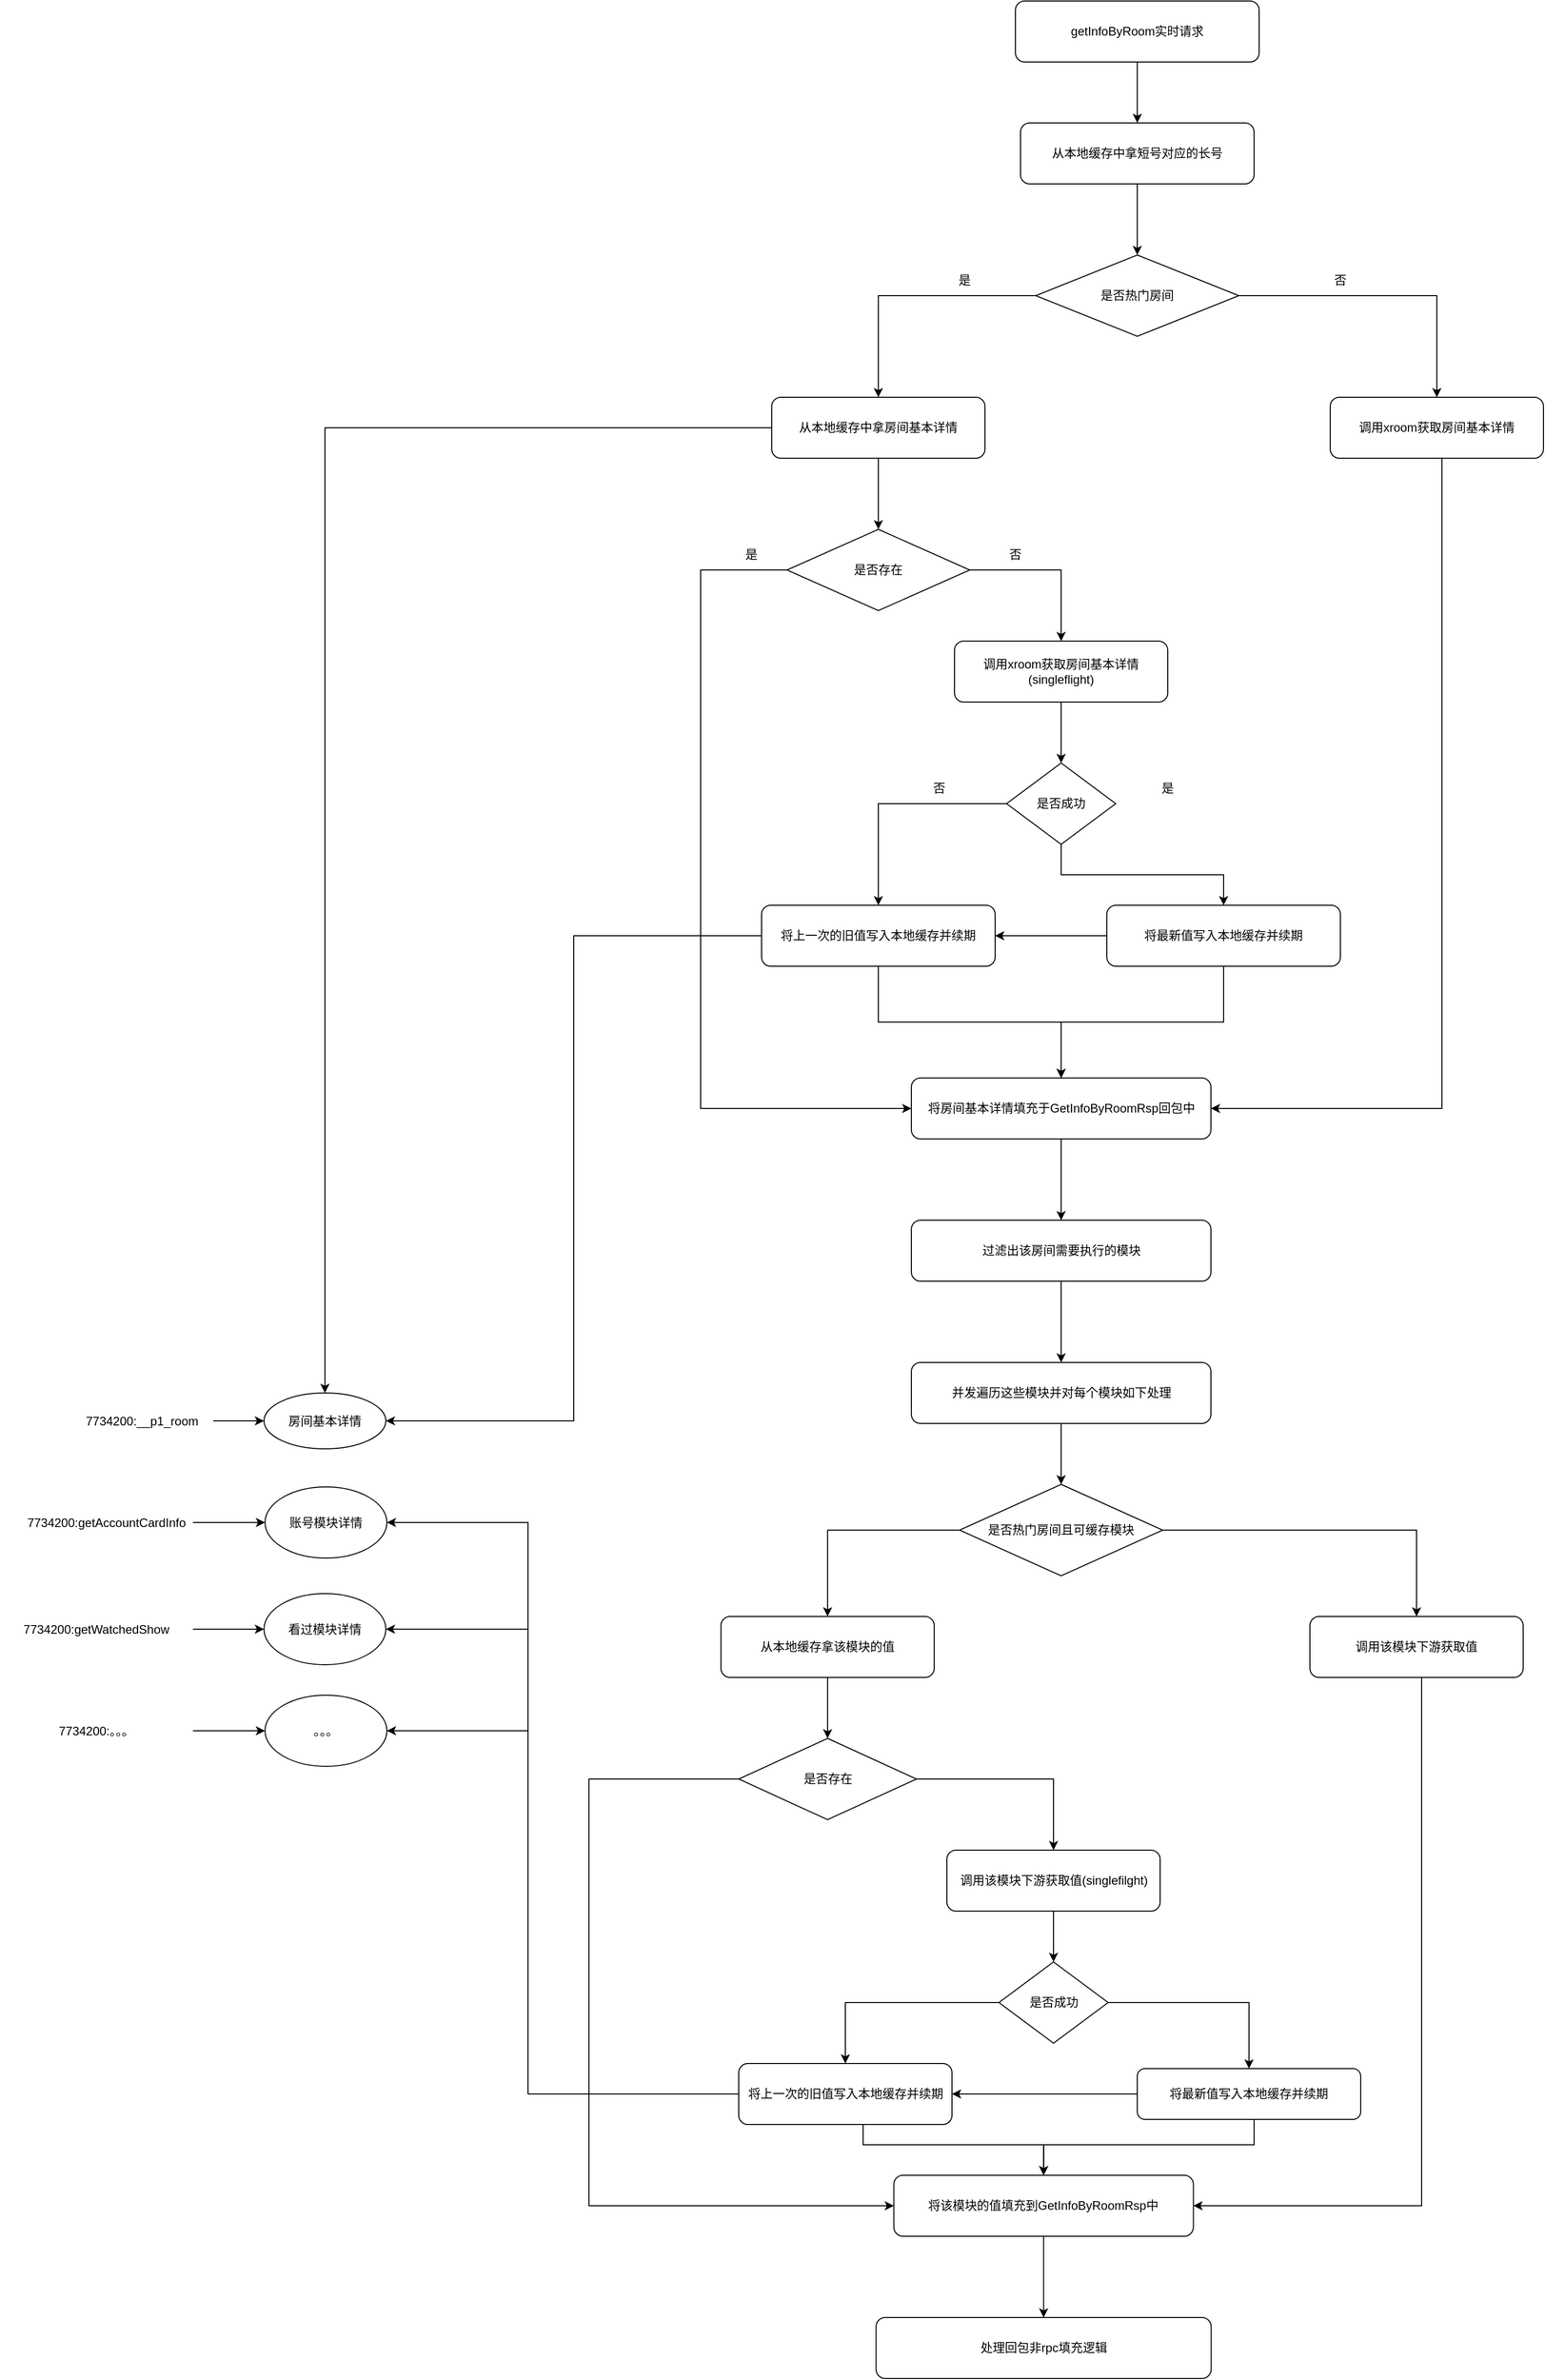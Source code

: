 <mxfile version="26.0.16">
  <diagram name="第 1 页" id="4KdP5ctYv50nH8HlW69x">
    <mxGraphModel dx="1242" dy="785" grid="1" gridSize="10" guides="1" tooltips="1" connect="1" arrows="1" fold="1" page="1" pageScale="1" pageWidth="827" pageHeight="1169" math="0" shadow="0">
      <root>
        <mxCell id="0" />
        <mxCell id="1" parent="0" />
        <mxCell id="sVUlzI-JTvnf4CIOHbn--54" style="edgeStyle=orthogonalEdgeStyle;rounded=0;orthogonalLoop=1;jettySize=auto;html=1;" edge="1" parent="1" source="sVUlzI-JTvnf4CIOHbn--2" target="sVUlzI-JTvnf4CIOHbn--3">
          <mxGeometry relative="1" as="geometry" />
        </mxCell>
        <mxCell id="sVUlzI-JTvnf4CIOHbn--2" value="getInfoByRoom实时请求" style="rounded=1;whiteSpace=wrap;html=1;" vertex="1" parent="1">
          <mxGeometry x="1680" y="120" width="240" height="60" as="geometry" />
        </mxCell>
        <mxCell id="sVUlzI-JTvnf4CIOHbn--55" style="edgeStyle=orthogonalEdgeStyle;rounded=0;orthogonalLoop=1;jettySize=auto;html=1;entryX=0.5;entryY=0;entryDx=0;entryDy=0;" edge="1" parent="1" source="sVUlzI-JTvnf4CIOHbn--3" target="sVUlzI-JTvnf4CIOHbn--5">
          <mxGeometry relative="1" as="geometry" />
        </mxCell>
        <mxCell id="sVUlzI-JTvnf4CIOHbn--3" value="从本地缓存中拿短号对应的长号" style="rounded=1;whiteSpace=wrap;html=1;" vertex="1" parent="1">
          <mxGeometry x="1685" y="240" width="230" height="60" as="geometry" />
        </mxCell>
        <mxCell id="sVUlzI-JTvnf4CIOHbn--7" style="edgeStyle=orthogonalEdgeStyle;rounded=0;orthogonalLoop=1;jettySize=auto;html=1;" edge="1" parent="1" source="sVUlzI-JTvnf4CIOHbn--4">
          <mxGeometry relative="1" as="geometry">
            <mxPoint x="1545" y="640" as="targetPoint" />
          </mxGeometry>
        </mxCell>
        <mxCell id="sVUlzI-JTvnf4CIOHbn--93" style="edgeStyle=orthogonalEdgeStyle;rounded=0;orthogonalLoop=1;jettySize=auto;html=1;exitX=0;exitY=0.5;exitDx=0;exitDy=0;entryX=0.5;entryY=0;entryDx=0;entryDy=0;" edge="1" parent="1" source="sVUlzI-JTvnf4CIOHbn--4" target="sVUlzI-JTvnf4CIOHbn--65">
          <mxGeometry relative="1" as="geometry" />
        </mxCell>
        <mxCell id="sVUlzI-JTvnf4CIOHbn--4" value="从本地缓存中拿房间基本详情" style="rounded=1;whiteSpace=wrap;html=1;" vertex="1" parent="1">
          <mxGeometry x="1440" y="510" width="210" height="60" as="geometry" />
        </mxCell>
        <mxCell id="sVUlzI-JTvnf4CIOHbn--52" style="edgeStyle=orthogonalEdgeStyle;rounded=0;orthogonalLoop=1;jettySize=auto;html=1;entryX=0.5;entryY=0;entryDx=0;entryDy=0;" edge="1" parent="1" source="sVUlzI-JTvnf4CIOHbn--5" target="sVUlzI-JTvnf4CIOHbn--4">
          <mxGeometry relative="1" as="geometry" />
        </mxCell>
        <mxCell id="sVUlzI-JTvnf4CIOHbn--53" style="edgeStyle=orthogonalEdgeStyle;rounded=0;orthogonalLoop=1;jettySize=auto;html=1;" edge="1" parent="1" source="sVUlzI-JTvnf4CIOHbn--5" target="sVUlzI-JTvnf4CIOHbn--6">
          <mxGeometry relative="1" as="geometry" />
        </mxCell>
        <mxCell id="sVUlzI-JTvnf4CIOHbn--5" value="是否热门房间" style="rhombus;whiteSpace=wrap;html=1;" vertex="1" parent="1">
          <mxGeometry x="1700" y="370" width="200" height="80" as="geometry" />
        </mxCell>
        <mxCell id="sVUlzI-JTvnf4CIOHbn--24" style="edgeStyle=orthogonalEdgeStyle;rounded=0;orthogonalLoop=1;jettySize=auto;html=1;entryX=1;entryY=0.5;entryDx=0;entryDy=0;" edge="1" parent="1" source="sVUlzI-JTvnf4CIOHbn--6" target="sVUlzI-JTvnf4CIOHbn--9">
          <mxGeometry relative="1" as="geometry">
            <Array as="points">
              <mxPoint x="2100" y="1210" />
            </Array>
          </mxGeometry>
        </mxCell>
        <mxCell id="sVUlzI-JTvnf4CIOHbn--6" value="调用xroom获取房间基本详情" style="rounded=1;whiteSpace=wrap;html=1;" vertex="1" parent="1">
          <mxGeometry x="1990" y="510" width="210" height="60" as="geometry" />
        </mxCell>
        <mxCell id="sVUlzI-JTvnf4CIOHbn--22" style="edgeStyle=orthogonalEdgeStyle;rounded=0;orthogonalLoop=1;jettySize=auto;html=1;entryX=0.5;entryY=0;entryDx=0;entryDy=0;" edge="1" parent="1" source="sVUlzI-JTvnf4CIOHbn--8" target="sVUlzI-JTvnf4CIOHbn--10">
          <mxGeometry relative="1" as="geometry">
            <Array as="points">
              <mxPoint x="1725" y="680" />
            </Array>
          </mxGeometry>
        </mxCell>
        <mxCell id="sVUlzI-JTvnf4CIOHbn--23" style="edgeStyle=orthogonalEdgeStyle;rounded=0;orthogonalLoop=1;jettySize=auto;html=1;entryX=0;entryY=0.5;entryDx=0;entryDy=0;" edge="1" parent="1" source="sVUlzI-JTvnf4CIOHbn--8" target="sVUlzI-JTvnf4CIOHbn--9">
          <mxGeometry relative="1" as="geometry">
            <Array as="points">
              <mxPoint x="1370" y="680" />
              <mxPoint x="1370" y="1210" />
            </Array>
          </mxGeometry>
        </mxCell>
        <mxCell id="sVUlzI-JTvnf4CIOHbn--8" value="是否存在" style="rhombus;whiteSpace=wrap;html=1;" vertex="1" parent="1">
          <mxGeometry x="1455" y="640" width="180" height="80" as="geometry" />
        </mxCell>
        <mxCell id="sVUlzI-JTvnf4CIOHbn--25" style="edgeStyle=orthogonalEdgeStyle;rounded=0;orthogonalLoop=1;jettySize=auto;html=1;" edge="1" parent="1" source="sVUlzI-JTvnf4CIOHbn--9">
          <mxGeometry relative="1" as="geometry">
            <mxPoint x="1725" y="1320" as="targetPoint" />
          </mxGeometry>
        </mxCell>
        <mxCell id="sVUlzI-JTvnf4CIOHbn--9" value="将房间基本详情填充于GetInfoByRoomRsp回包中" style="rounded=1;whiteSpace=wrap;html=1;" vertex="1" parent="1">
          <mxGeometry x="1577.5" y="1180" width="295" height="60" as="geometry" />
        </mxCell>
        <mxCell id="sVUlzI-JTvnf4CIOHbn--13" style="edgeStyle=orthogonalEdgeStyle;rounded=0;orthogonalLoop=1;jettySize=auto;html=1;" edge="1" parent="1" source="sVUlzI-JTvnf4CIOHbn--10">
          <mxGeometry relative="1" as="geometry">
            <mxPoint x="1725" y="870" as="targetPoint" />
          </mxGeometry>
        </mxCell>
        <mxCell id="sVUlzI-JTvnf4CIOHbn--10" value="调用xroom获取房间基本详情(singleflight)" style="rounded=1;whiteSpace=wrap;html=1;" vertex="1" parent="1">
          <mxGeometry x="1620" y="750" width="210" height="60" as="geometry" />
        </mxCell>
        <mxCell id="sVUlzI-JTvnf4CIOHbn--17" style="edgeStyle=orthogonalEdgeStyle;rounded=0;orthogonalLoop=1;jettySize=auto;html=1;exitX=0;exitY=0.5;exitDx=0;exitDy=0;entryX=0.5;entryY=0;entryDx=0;entryDy=0;" edge="1" parent="1" source="sVUlzI-JTvnf4CIOHbn--14" target="sVUlzI-JTvnf4CIOHbn--16">
          <mxGeometry relative="1" as="geometry" />
        </mxCell>
        <mxCell id="sVUlzI-JTvnf4CIOHbn--18" style="edgeStyle=orthogonalEdgeStyle;rounded=0;orthogonalLoop=1;jettySize=auto;html=1;entryX=0.5;entryY=0;entryDx=0;entryDy=0;" edge="1" parent="1" source="sVUlzI-JTvnf4CIOHbn--14" target="sVUlzI-JTvnf4CIOHbn--15">
          <mxGeometry relative="1" as="geometry" />
        </mxCell>
        <mxCell id="sVUlzI-JTvnf4CIOHbn--14" value="是否成功" style="rhombus;whiteSpace=wrap;html=1;" vertex="1" parent="1">
          <mxGeometry x="1671.25" y="870" width="107.5" height="80" as="geometry" />
        </mxCell>
        <mxCell id="sVUlzI-JTvnf4CIOHbn--20" style="edgeStyle=orthogonalEdgeStyle;rounded=0;orthogonalLoop=1;jettySize=auto;html=1;entryX=0.5;entryY=0;entryDx=0;entryDy=0;" edge="1" parent="1" source="sVUlzI-JTvnf4CIOHbn--15" target="sVUlzI-JTvnf4CIOHbn--9">
          <mxGeometry relative="1" as="geometry" />
        </mxCell>
        <mxCell id="sVUlzI-JTvnf4CIOHbn--108" style="edgeStyle=orthogonalEdgeStyle;rounded=0;orthogonalLoop=1;jettySize=auto;html=1;entryX=1;entryY=0.5;entryDx=0;entryDy=0;" edge="1" parent="1" source="sVUlzI-JTvnf4CIOHbn--15" target="sVUlzI-JTvnf4CIOHbn--16">
          <mxGeometry relative="1" as="geometry" />
        </mxCell>
        <mxCell id="sVUlzI-JTvnf4CIOHbn--15" value="将最新值写入本地缓存并续期" style="rounded=1;whiteSpace=wrap;html=1;" vertex="1" parent="1">
          <mxGeometry x="1770" y="1010" width="230" height="60" as="geometry" />
        </mxCell>
        <mxCell id="sVUlzI-JTvnf4CIOHbn--19" style="edgeStyle=orthogonalEdgeStyle;rounded=0;orthogonalLoop=1;jettySize=auto;html=1;entryX=0.5;entryY=0;entryDx=0;entryDy=0;" edge="1" parent="1" source="sVUlzI-JTvnf4CIOHbn--16" target="sVUlzI-JTvnf4CIOHbn--9">
          <mxGeometry relative="1" as="geometry" />
        </mxCell>
        <mxCell id="sVUlzI-JTvnf4CIOHbn--107" style="edgeStyle=orthogonalEdgeStyle;rounded=0;orthogonalLoop=1;jettySize=auto;html=1;entryX=1;entryY=0.5;entryDx=0;entryDy=0;" edge="1" parent="1" source="sVUlzI-JTvnf4CIOHbn--16" target="sVUlzI-JTvnf4CIOHbn--65">
          <mxGeometry relative="1" as="geometry" />
        </mxCell>
        <mxCell id="sVUlzI-JTvnf4CIOHbn--16" value="将上一次的旧值写入本地缓存并续期" style="rounded=1;whiteSpace=wrap;html=1;" vertex="1" parent="1">
          <mxGeometry x="1430" y="1010" width="230" height="60" as="geometry" />
        </mxCell>
        <mxCell id="sVUlzI-JTvnf4CIOHbn--27" style="edgeStyle=orthogonalEdgeStyle;rounded=0;orthogonalLoop=1;jettySize=auto;html=1;exitX=0.5;exitY=1;exitDx=0;exitDy=0;" edge="1" parent="1" source="sVUlzI-JTvnf4CIOHbn--26">
          <mxGeometry relative="1" as="geometry">
            <mxPoint x="1725" y="1460" as="targetPoint" />
          </mxGeometry>
        </mxCell>
        <mxCell id="sVUlzI-JTvnf4CIOHbn--26" value="过滤出该房间需要执行的模块" style="rounded=1;whiteSpace=wrap;html=1;" vertex="1" parent="1">
          <mxGeometry x="1577.5" y="1320" width="295" height="60" as="geometry" />
        </mxCell>
        <mxCell id="sVUlzI-JTvnf4CIOHbn--29" style="edgeStyle=orthogonalEdgeStyle;rounded=0;orthogonalLoop=1;jettySize=auto;html=1;" edge="1" parent="1" source="sVUlzI-JTvnf4CIOHbn--28">
          <mxGeometry relative="1" as="geometry">
            <mxPoint x="1725" y="1580" as="targetPoint" />
          </mxGeometry>
        </mxCell>
        <mxCell id="sVUlzI-JTvnf4CIOHbn--28" value="并发遍历这些模块并对每个模块如下处理" style="rounded=1;whiteSpace=wrap;html=1;" vertex="1" parent="1">
          <mxGeometry x="1577.5" y="1460" width="295" height="60" as="geometry" />
        </mxCell>
        <mxCell id="sVUlzI-JTvnf4CIOHbn--50" style="edgeStyle=orthogonalEdgeStyle;rounded=0;orthogonalLoop=1;jettySize=auto;html=1;exitX=0;exitY=0.5;exitDx=0;exitDy=0;entryX=0.5;entryY=0;entryDx=0;entryDy=0;" edge="1" parent="1" source="sVUlzI-JTvnf4CIOHbn--30" target="sVUlzI-JTvnf4CIOHbn--31">
          <mxGeometry relative="1" as="geometry" />
        </mxCell>
        <mxCell id="sVUlzI-JTvnf4CIOHbn--51" style="edgeStyle=orthogonalEdgeStyle;rounded=0;orthogonalLoop=1;jettySize=auto;html=1;entryX=0.5;entryY=0;entryDx=0;entryDy=0;" edge="1" parent="1" source="sVUlzI-JTvnf4CIOHbn--30" target="sVUlzI-JTvnf4CIOHbn--35">
          <mxGeometry relative="1" as="geometry" />
        </mxCell>
        <mxCell id="sVUlzI-JTvnf4CIOHbn--30" value="是否热门房间且可缓存模块" style="rhombus;whiteSpace=wrap;html=1;" vertex="1" parent="1">
          <mxGeometry x="1625" y="1580" width="200" height="90" as="geometry" />
        </mxCell>
        <mxCell id="sVUlzI-JTvnf4CIOHbn--33" style="edgeStyle=orthogonalEdgeStyle;rounded=0;orthogonalLoop=1;jettySize=auto;html=1;entryX=0.5;entryY=0;entryDx=0;entryDy=0;" edge="1" parent="1" source="sVUlzI-JTvnf4CIOHbn--31" target="sVUlzI-JTvnf4CIOHbn--32">
          <mxGeometry relative="1" as="geometry" />
        </mxCell>
        <mxCell id="sVUlzI-JTvnf4CIOHbn--31" value="从本地缓存拿该模块的值" style="rounded=1;whiteSpace=wrap;html=1;" vertex="1" parent="1">
          <mxGeometry x="1390" y="1710" width="210" height="60" as="geometry" />
        </mxCell>
        <mxCell id="sVUlzI-JTvnf4CIOHbn--48" style="edgeStyle=orthogonalEdgeStyle;rounded=0;orthogonalLoop=1;jettySize=auto;html=1;entryX=0;entryY=0.5;entryDx=0;entryDy=0;" edge="1" parent="1" source="sVUlzI-JTvnf4CIOHbn--32" target="sVUlzI-JTvnf4CIOHbn--34">
          <mxGeometry relative="1" as="geometry">
            <Array as="points">
              <mxPoint x="1260" y="1870" />
              <mxPoint x="1260" y="2290" />
            </Array>
          </mxGeometry>
        </mxCell>
        <mxCell id="sVUlzI-JTvnf4CIOHbn--49" style="edgeStyle=orthogonalEdgeStyle;rounded=0;orthogonalLoop=1;jettySize=auto;html=1;entryX=0.5;entryY=0;entryDx=0;entryDy=0;" edge="1" parent="1" source="sVUlzI-JTvnf4CIOHbn--32" target="sVUlzI-JTvnf4CIOHbn--36">
          <mxGeometry relative="1" as="geometry" />
        </mxCell>
        <mxCell id="sVUlzI-JTvnf4CIOHbn--32" value="是否存在" style="rhombus;whiteSpace=wrap;html=1;" vertex="1" parent="1">
          <mxGeometry x="1407.5" y="1830" width="175" height="80" as="geometry" />
        </mxCell>
        <mxCell id="sVUlzI-JTvnf4CIOHbn--41" style="edgeStyle=orthogonalEdgeStyle;rounded=0;orthogonalLoop=1;jettySize=auto;html=1;entryX=0.5;entryY=0;entryDx=0;entryDy=0;" edge="1" parent="1" source="sVUlzI-JTvnf4CIOHbn--34" target="sVUlzI-JTvnf4CIOHbn--40">
          <mxGeometry relative="1" as="geometry" />
        </mxCell>
        <mxCell id="sVUlzI-JTvnf4CIOHbn--34" value="将该模块的值填充到GetInfoByRoomRsp中" style="rounded=1;whiteSpace=wrap;html=1;" vertex="1" parent="1">
          <mxGeometry x="1560.25" y="2260" width="295" height="60" as="geometry" />
        </mxCell>
        <mxCell id="sVUlzI-JTvnf4CIOHbn--47" style="edgeStyle=orthogonalEdgeStyle;rounded=0;orthogonalLoop=1;jettySize=auto;html=1;entryX=1;entryY=0.5;entryDx=0;entryDy=0;" edge="1" parent="1" source="sVUlzI-JTvnf4CIOHbn--35" target="sVUlzI-JTvnf4CIOHbn--34">
          <mxGeometry relative="1" as="geometry">
            <Array as="points">
              <mxPoint x="2080" y="2290" />
            </Array>
          </mxGeometry>
        </mxCell>
        <mxCell id="sVUlzI-JTvnf4CIOHbn--35" value="调用该模块下游获取值" style="rounded=1;whiteSpace=wrap;html=1;" vertex="1" parent="1">
          <mxGeometry x="1970" y="1710" width="210" height="60" as="geometry" />
        </mxCell>
        <mxCell id="sVUlzI-JTvnf4CIOHbn--44" style="edgeStyle=orthogonalEdgeStyle;rounded=0;orthogonalLoop=1;jettySize=auto;html=1;exitX=0.5;exitY=1;exitDx=0;exitDy=0;entryX=0.5;entryY=0;entryDx=0;entryDy=0;" edge="1" parent="1" source="sVUlzI-JTvnf4CIOHbn--36" target="sVUlzI-JTvnf4CIOHbn--37">
          <mxGeometry relative="1" as="geometry" />
        </mxCell>
        <mxCell id="sVUlzI-JTvnf4CIOHbn--36" value="调用该模块下游获取值(singlefilght)" style="rounded=1;whiteSpace=wrap;html=1;" vertex="1" parent="1">
          <mxGeometry x="1612.5" y="1940" width="210" height="60" as="geometry" />
        </mxCell>
        <mxCell id="sVUlzI-JTvnf4CIOHbn--45" style="edgeStyle=orthogonalEdgeStyle;rounded=0;orthogonalLoop=1;jettySize=auto;html=1;entryX=0.5;entryY=0;entryDx=0;entryDy=0;" edge="1" parent="1" source="sVUlzI-JTvnf4CIOHbn--37" target="sVUlzI-JTvnf4CIOHbn--38">
          <mxGeometry relative="1" as="geometry" />
        </mxCell>
        <mxCell id="sVUlzI-JTvnf4CIOHbn--46" style="edgeStyle=orthogonalEdgeStyle;rounded=0;orthogonalLoop=1;jettySize=auto;html=1;entryX=0.5;entryY=0;entryDx=0;entryDy=0;" edge="1" parent="1" source="sVUlzI-JTvnf4CIOHbn--37" target="sVUlzI-JTvnf4CIOHbn--39">
          <mxGeometry relative="1" as="geometry" />
        </mxCell>
        <mxCell id="sVUlzI-JTvnf4CIOHbn--37" value="是否成功" style="rhombus;whiteSpace=wrap;html=1;" vertex="1" parent="1">
          <mxGeometry x="1663.75" y="2050" width="107.5" height="80" as="geometry" />
        </mxCell>
        <mxCell id="sVUlzI-JTvnf4CIOHbn--42" style="edgeStyle=orthogonalEdgeStyle;rounded=0;orthogonalLoop=1;jettySize=auto;html=1;exitX=0.5;exitY=1;exitDx=0;exitDy=0;entryX=0.5;entryY=0;entryDx=0;entryDy=0;" edge="1" parent="1" source="sVUlzI-JTvnf4CIOHbn--38" target="sVUlzI-JTvnf4CIOHbn--34">
          <mxGeometry relative="1" as="geometry">
            <Array as="points">
              <mxPoint x="1530" y="2230" />
              <mxPoint x="1708" y="2230" />
            </Array>
          </mxGeometry>
        </mxCell>
        <mxCell id="sVUlzI-JTvnf4CIOHbn--106" style="edgeStyle=orthogonalEdgeStyle;rounded=0;orthogonalLoop=1;jettySize=auto;html=1;entryX=1;entryY=0.5;entryDx=0;entryDy=0;" edge="1" parent="1" source="sVUlzI-JTvnf4CIOHbn--38" target="sVUlzI-JTvnf4CIOHbn--69">
          <mxGeometry relative="1" as="geometry">
            <Array as="points">
              <mxPoint x="1200" y="2180" />
              <mxPoint x="1200" y="1618" />
            </Array>
          </mxGeometry>
        </mxCell>
        <mxCell id="sVUlzI-JTvnf4CIOHbn--109" style="edgeStyle=orthogonalEdgeStyle;rounded=0;orthogonalLoop=1;jettySize=auto;html=1;entryX=1;entryY=0.5;entryDx=0;entryDy=0;" edge="1" parent="1" source="sVUlzI-JTvnf4CIOHbn--38" target="sVUlzI-JTvnf4CIOHbn--70">
          <mxGeometry relative="1" as="geometry">
            <Array as="points">
              <mxPoint x="1200" y="2180" />
              <mxPoint x="1200" y="1723" />
            </Array>
          </mxGeometry>
        </mxCell>
        <mxCell id="sVUlzI-JTvnf4CIOHbn--110" style="edgeStyle=orthogonalEdgeStyle;rounded=0;orthogonalLoop=1;jettySize=auto;html=1;entryX=1;entryY=0.5;entryDx=0;entryDy=0;" edge="1" parent="1" source="sVUlzI-JTvnf4CIOHbn--38" target="sVUlzI-JTvnf4CIOHbn--75">
          <mxGeometry relative="1" as="geometry">
            <Array as="points">
              <mxPoint x="1200" y="2180" />
              <mxPoint x="1200" y="1823" />
            </Array>
          </mxGeometry>
        </mxCell>
        <mxCell id="sVUlzI-JTvnf4CIOHbn--38" value="将上一次的旧值写入本地缓存并续期" style="rounded=1;whiteSpace=wrap;html=1;" vertex="1" parent="1">
          <mxGeometry x="1407.5" y="2150" width="210" height="60" as="geometry" />
        </mxCell>
        <mxCell id="sVUlzI-JTvnf4CIOHbn--43" style="edgeStyle=orthogonalEdgeStyle;rounded=0;orthogonalLoop=1;jettySize=auto;html=1;entryX=0.5;entryY=0;entryDx=0;entryDy=0;" edge="1" parent="1" source="sVUlzI-JTvnf4CIOHbn--39" target="sVUlzI-JTvnf4CIOHbn--34">
          <mxGeometry relative="1" as="geometry">
            <Array as="points">
              <mxPoint x="1915" y="2230" />
              <mxPoint x="1708" y="2230" />
            </Array>
          </mxGeometry>
        </mxCell>
        <mxCell id="sVUlzI-JTvnf4CIOHbn--105" style="edgeStyle=orthogonalEdgeStyle;rounded=0;orthogonalLoop=1;jettySize=auto;html=1;entryX=1;entryY=0.5;entryDx=0;entryDy=0;" edge="1" parent="1" source="sVUlzI-JTvnf4CIOHbn--39" target="sVUlzI-JTvnf4CIOHbn--38">
          <mxGeometry relative="1" as="geometry" />
        </mxCell>
        <mxCell id="sVUlzI-JTvnf4CIOHbn--39" value="将最新值写入本地缓存并续期" style="rounded=1;whiteSpace=wrap;html=1;" vertex="1" parent="1">
          <mxGeometry x="1800" y="2155" width="220" height="50" as="geometry" />
        </mxCell>
        <mxCell id="sVUlzI-JTvnf4CIOHbn--40" value="处理回包非rpc填充逻辑" style="rounded=1;whiteSpace=wrap;html=1;" vertex="1" parent="1">
          <mxGeometry x="1542.75" y="2400" width="330" height="60" as="geometry" />
        </mxCell>
        <mxCell id="sVUlzI-JTvnf4CIOHbn--56" value="是" style="text;strokeColor=none;align=center;fillColor=none;html=1;verticalAlign=middle;whiteSpace=wrap;rounded=0;" vertex="1" parent="1">
          <mxGeometry x="1600" y="380" width="60" height="30" as="geometry" />
        </mxCell>
        <mxCell id="sVUlzI-JTvnf4CIOHbn--57" value="否" style="text;strokeColor=none;align=center;fillColor=none;html=1;verticalAlign=middle;whiteSpace=wrap;rounded=0;" vertex="1" parent="1">
          <mxGeometry x="1970" y="380" width="60" height="30" as="geometry" />
        </mxCell>
        <mxCell id="sVUlzI-JTvnf4CIOHbn--58" value="是" style="text;strokeColor=none;align=center;fillColor=none;html=1;verticalAlign=middle;whiteSpace=wrap;rounded=0;" vertex="1" parent="1">
          <mxGeometry x="1390" y="650" width="60" height="30" as="geometry" />
        </mxCell>
        <mxCell id="sVUlzI-JTvnf4CIOHbn--59" value="否" style="text;strokeColor=none;align=center;fillColor=none;html=1;verticalAlign=middle;whiteSpace=wrap;rounded=0;" vertex="1" parent="1">
          <mxGeometry x="1650" y="650" width="60" height="30" as="geometry" />
        </mxCell>
        <mxCell id="sVUlzI-JTvnf4CIOHbn--60" value="否" style="text;strokeColor=none;align=center;fillColor=none;html=1;verticalAlign=middle;whiteSpace=wrap;rounded=0;" vertex="1" parent="1">
          <mxGeometry x="1575" y="880" width="60" height="30" as="geometry" />
        </mxCell>
        <mxCell id="sVUlzI-JTvnf4CIOHbn--61" value="是" style="text;strokeColor=none;align=center;fillColor=none;html=1;verticalAlign=middle;whiteSpace=wrap;rounded=0;" vertex="1" parent="1">
          <mxGeometry x="1800" y="880" width="60" height="30" as="geometry" />
        </mxCell>
        <mxCell id="sVUlzI-JTvnf4CIOHbn--77" value="" style="group" vertex="1" connectable="0" parent="1">
          <mxGeometry x="680" y="1490" width="381" height="367.5" as="geometry" />
        </mxCell>
        <mxCell id="sVUlzI-JTvnf4CIOHbn--66" style="edgeStyle=orthogonalEdgeStyle;rounded=0;orthogonalLoop=1;jettySize=auto;html=1;" edge="1" parent="sVUlzI-JTvnf4CIOHbn--77" source="sVUlzI-JTvnf4CIOHbn--62" target="sVUlzI-JTvnf4CIOHbn--65">
          <mxGeometry relative="1" as="geometry" />
        </mxCell>
        <mxCell id="sVUlzI-JTvnf4CIOHbn--62" value="7734200:__p1_room" style="text;strokeColor=none;align=center;fillColor=none;html=1;verticalAlign=middle;whiteSpace=wrap;rounded=0;" vertex="1" parent="sVUlzI-JTvnf4CIOHbn--77">
          <mxGeometry x="70" y="12.5" width="140" height="30" as="geometry" />
        </mxCell>
        <mxCell id="sVUlzI-JTvnf4CIOHbn--65" value="房间基本详情" style="ellipse;whiteSpace=wrap;html=1;" vertex="1" parent="sVUlzI-JTvnf4CIOHbn--77">
          <mxGeometry x="260" width="120" height="55" as="geometry" />
        </mxCell>
        <mxCell id="sVUlzI-JTvnf4CIOHbn--72" style="edgeStyle=orthogonalEdgeStyle;rounded=0;orthogonalLoop=1;jettySize=auto;html=1;entryX=0;entryY=0.5;entryDx=0;entryDy=0;" edge="1" parent="sVUlzI-JTvnf4CIOHbn--77" source="sVUlzI-JTvnf4CIOHbn--67" target="sVUlzI-JTvnf4CIOHbn--69">
          <mxGeometry relative="1" as="geometry" />
        </mxCell>
        <mxCell id="sVUlzI-JTvnf4CIOHbn--67" value="7734200:getAccountCardInfo" style="text;strokeColor=none;align=center;fillColor=none;html=1;verticalAlign=middle;whiteSpace=wrap;rounded=0;" vertex="1" parent="sVUlzI-JTvnf4CIOHbn--77">
          <mxGeometry x="20" y="112.5" width="170" height="30" as="geometry" />
        </mxCell>
        <mxCell id="sVUlzI-JTvnf4CIOHbn--69" value="账号模块详情" style="ellipse;whiteSpace=wrap;html=1;" vertex="1" parent="sVUlzI-JTvnf4CIOHbn--77">
          <mxGeometry x="261" y="92.5" width="120" height="70" as="geometry" />
        </mxCell>
        <mxCell id="sVUlzI-JTvnf4CIOHbn--70" value="看过模块详情" style="ellipse;whiteSpace=wrap;html=1;" vertex="1" parent="sVUlzI-JTvnf4CIOHbn--77">
          <mxGeometry x="260" y="197.5" width="120" height="70" as="geometry" />
        </mxCell>
        <mxCell id="sVUlzI-JTvnf4CIOHbn--73" style="edgeStyle=orthogonalEdgeStyle;rounded=0;orthogonalLoop=1;jettySize=auto;html=1;entryX=0;entryY=0.5;entryDx=0;entryDy=0;" edge="1" parent="sVUlzI-JTvnf4CIOHbn--77" source="sVUlzI-JTvnf4CIOHbn--71" target="sVUlzI-JTvnf4CIOHbn--70">
          <mxGeometry relative="1" as="geometry" />
        </mxCell>
        <mxCell id="sVUlzI-JTvnf4CIOHbn--71" value="7734200:getWatchedShow" style="text;strokeColor=none;align=center;fillColor=none;html=1;verticalAlign=middle;whiteSpace=wrap;rounded=0;" vertex="1" parent="sVUlzI-JTvnf4CIOHbn--77">
          <mxGeometry y="217.5" width="190" height="30" as="geometry" />
        </mxCell>
        <mxCell id="sVUlzI-JTvnf4CIOHbn--76" style="edgeStyle=orthogonalEdgeStyle;rounded=0;orthogonalLoop=1;jettySize=auto;html=1;entryX=0;entryY=0.5;entryDx=0;entryDy=0;" edge="1" parent="sVUlzI-JTvnf4CIOHbn--77" source="sVUlzI-JTvnf4CIOHbn--74" target="sVUlzI-JTvnf4CIOHbn--75">
          <mxGeometry relative="1" as="geometry" />
        </mxCell>
        <mxCell id="sVUlzI-JTvnf4CIOHbn--74" value="7734200:。。。" style="text;strokeColor=none;align=center;fillColor=none;html=1;verticalAlign=middle;whiteSpace=wrap;rounded=0;" vertex="1" parent="sVUlzI-JTvnf4CIOHbn--77">
          <mxGeometry y="317.5" width="190" height="30" as="geometry" />
        </mxCell>
        <mxCell id="sVUlzI-JTvnf4CIOHbn--75" value="。。。" style="ellipse;whiteSpace=wrap;html=1;" vertex="1" parent="sVUlzI-JTvnf4CIOHbn--77">
          <mxGeometry x="261" y="297.5" width="120" height="70" as="geometry" />
        </mxCell>
      </root>
    </mxGraphModel>
  </diagram>
</mxfile>
